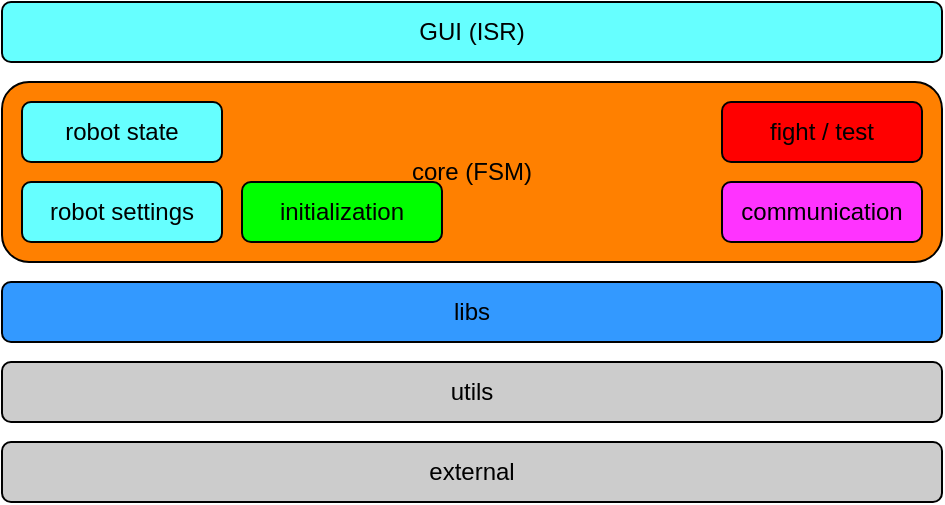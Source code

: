 <mxfile version="16.1.0" type="device"><diagram id="XQCuNK9_4gQIe9PPLEKy" name="Page-1"><mxGraphModel dx="813" dy="373" grid="1" gridSize="10" guides="1" tooltips="1" connect="1" arrows="1" fold="1" page="1" pageScale="1" pageWidth="850" pageHeight="1100" math="0" shadow="0"><root><mxCell id="0"/><mxCell id="1" parent="0"/><mxCell id="0FuCjJ2V3Yw3WaaQr221-1" value="utils" style="rounded=1;whiteSpace=wrap;html=1;fillColor=#CCCCCC;" vertex="1" parent="1"><mxGeometry x="120" y="450" width="470" height="30" as="geometry"/></mxCell><mxCell id="0FuCjJ2V3Yw3WaaQr221-2" value="&lt;div&gt;libs&lt;/div&gt;" style="rounded=1;whiteSpace=wrap;html=1;fillColor=#3399FF;" vertex="1" parent="1"><mxGeometry x="120" y="410" width="470" height="30" as="geometry"/></mxCell><mxCell id="0FuCjJ2V3Yw3WaaQr221-6" value="core (FSM)" style="rounded=1;whiteSpace=wrap;html=1;fillColor=#FF8000;" vertex="1" parent="1"><mxGeometry x="120" y="310" width="470" height="90" as="geometry"/></mxCell><mxCell id="0FuCjJ2V3Yw3WaaQr221-9" value="GUI (ISR)" style="rounded=1;whiteSpace=wrap;html=1;fillColor=#66FFFF;" vertex="1" parent="1"><mxGeometry x="120" y="270" width="470" height="30" as="geometry"/></mxCell><mxCell id="0FuCjJ2V3Yw3WaaQr221-10" value="fight / test" style="rounded=1;whiteSpace=wrap;html=1;fillColor=#FF0000;" vertex="1" parent="1"><mxGeometry x="480" y="320" width="100" height="30" as="geometry"/></mxCell><mxCell id="0FuCjJ2V3Yw3WaaQr221-12" value="communication" style="rounded=1;whiteSpace=wrap;html=1;fillColor=#FF33FF;" vertex="1" parent="1"><mxGeometry x="480" y="360" width="100" height="30" as="geometry"/></mxCell><mxCell id="0FuCjJ2V3Yw3WaaQr221-13" value="robot state" style="rounded=1;whiteSpace=wrap;html=1;fillColor=#66FFFF;" vertex="1" parent="1"><mxGeometry x="130" y="320" width="100" height="30" as="geometry"/></mxCell><mxCell id="0FuCjJ2V3Yw3WaaQr221-14" value="robot settings" style="rounded=1;whiteSpace=wrap;html=1;fillColor=#66FFFF;" vertex="1" parent="1"><mxGeometry x="130" y="360" width="100" height="30" as="geometry"/></mxCell><mxCell id="0FuCjJ2V3Yw3WaaQr221-25" value="external" style="rounded=1;whiteSpace=wrap;html=1;fillColor=#CCCCCC;" vertex="1" parent="1"><mxGeometry x="120" y="490" width="470" height="30" as="geometry"/></mxCell><mxCell id="0FuCjJ2V3Yw3WaaQr221-30" value="initialization" style="rounded=1;whiteSpace=wrap;html=1;fillColor=#00FF00;" vertex="1" parent="1"><mxGeometry x="240" y="360" width="100" height="30" as="geometry"/></mxCell></root></mxGraphModel></diagram></mxfile>
